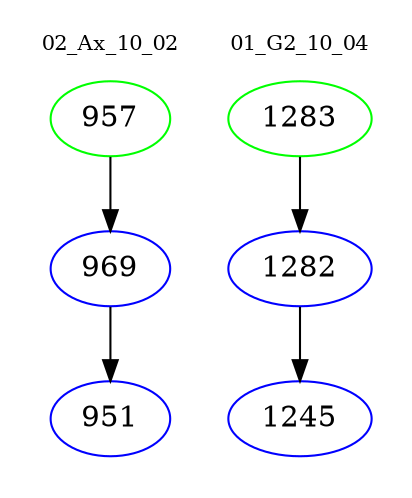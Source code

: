 digraph{
subgraph cluster_0 {
color = white
label = "02_Ax_10_02";
fontsize=10;
T0_957 [label="957", color="green"]
T0_957 -> T0_969 [color="black"]
T0_969 [label="969", color="blue"]
T0_969 -> T0_951 [color="black"]
T0_951 [label="951", color="blue"]
}
subgraph cluster_1 {
color = white
label = "01_G2_10_04";
fontsize=10;
T1_1283 [label="1283", color="green"]
T1_1283 -> T1_1282 [color="black"]
T1_1282 [label="1282", color="blue"]
T1_1282 -> T1_1245 [color="black"]
T1_1245 [label="1245", color="blue"]
}
}
